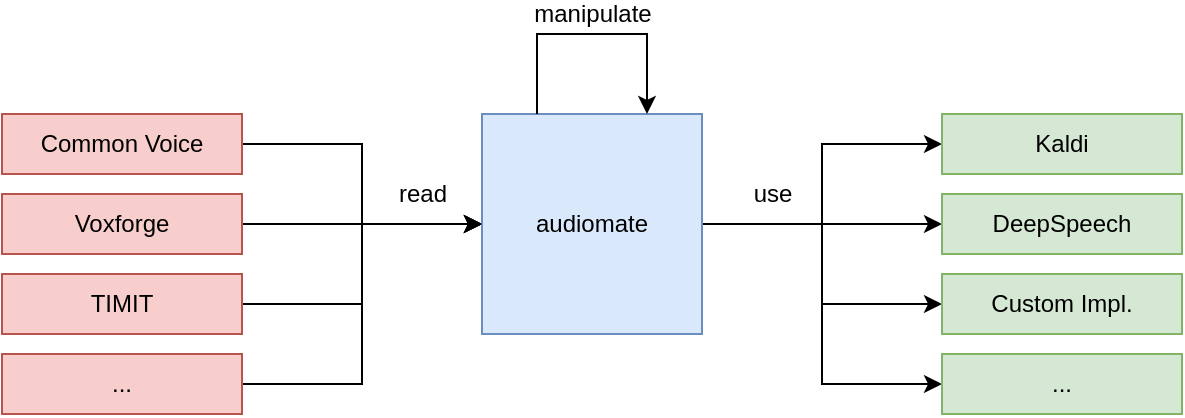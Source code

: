 <mxfile version="12.4.3" type="device" pages="1"><diagram id="gw6yxMFVPiWhwn-74F4V" name="Page-1"><mxGraphModel dx="1190" dy="1135" grid="1" gridSize="10" guides="1" tooltips="1" connect="1" arrows="1" fold="1" page="1" pageScale="1" pageWidth="827" pageHeight="1169" math="0" shadow="0"><root><mxCell id="0"/><mxCell id="1" parent="0"/><mxCell id="7U_gk9swn9x3lG1_aWA--6" style="edgeStyle=orthogonalEdgeStyle;rounded=0;orthogonalLoop=1;jettySize=auto;html=1;exitX=1;exitY=0.5;exitDx=0;exitDy=0;entryX=0;entryY=0.5;entryDx=0;entryDy=0;" edge="1" parent="1" source="7U_gk9swn9x3lG1_aWA--1" target="7U_gk9swn9x3lG1_aWA--4"><mxGeometry relative="1" as="geometry"/></mxCell><mxCell id="7U_gk9swn9x3lG1_aWA--1" value="Common Voice" style="rounded=0;whiteSpace=wrap;html=1;fillColor=#f8cecc;strokeColor=#b85450;" vertex="1" parent="1"><mxGeometry x="40" y="90" width="120" height="30" as="geometry"/></mxCell><mxCell id="7U_gk9swn9x3lG1_aWA--7" style="edgeStyle=orthogonalEdgeStyle;rounded=0;orthogonalLoop=1;jettySize=auto;html=1;exitX=1;exitY=0.5;exitDx=0;exitDy=0;entryX=0;entryY=0.5;entryDx=0;entryDy=0;" edge="1" parent="1" source="7U_gk9swn9x3lG1_aWA--2" target="7U_gk9swn9x3lG1_aWA--4"><mxGeometry relative="1" as="geometry"/></mxCell><mxCell id="7U_gk9swn9x3lG1_aWA--2" value="Voxforge" style="rounded=0;whiteSpace=wrap;html=1;fillColor=#f8cecc;strokeColor=#b85450;" vertex="1" parent="1"><mxGeometry x="40" y="130" width="120" height="30" as="geometry"/></mxCell><mxCell id="7U_gk9swn9x3lG1_aWA--8" style="edgeStyle=orthogonalEdgeStyle;rounded=0;orthogonalLoop=1;jettySize=auto;html=1;exitX=1;exitY=0.5;exitDx=0;exitDy=0;entryX=0;entryY=0.5;entryDx=0;entryDy=0;" edge="1" parent="1" source="7U_gk9swn9x3lG1_aWA--3" target="7U_gk9swn9x3lG1_aWA--4"><mxGeometry relative="1" as="geometry"><mxPoint x="280" y="140" as="targetPoint"/><Array as="points"><mxPoint x="220" y="185"/><mxPoint x="220" y="145"/></Array></mxGeometry></mxCell><mxCell id="7U_gk9swn9x3lG1_aWA--3" value="TIMIT" style="rounded=0;whiteSpace=wrap;html=1;fillColor=#f8cecc;strokeColor=#b85450;" vertex="1" parent="1"><mxGeometry x="40" y="170" width="120" height="30" as="geometry"/></mxCell><mxCell id="7U_gk9swn9x3lG1_aWA--19" style="edgeStyle=orthogonalEdgeStyle;rounded=0;orthogonalLoop=1;jettySize=auto;html=1;exitX=1;exitY=0.5;exitDx=0;exitDy=0;entryX=0;entryY=0.5;entryDx=0;entryDy=0;" edge="1" parent="1" source="7U_gk9swn9x3lG1_aWA--4" target="7U_gk9swn9x3lG1_aWA--13"><mxGeometry relative="1" as="geometry"/></mxCell><mxCell id="7U_gk9swn9x3lG1_aWA--20" style="edgeStyle=orthogonalEdgeStyle;rounded=0;orthogonalLoop=1;jettySize=auto;html=1;exitX=1;exitY=0.5;exitDx=0;exitDy=0;entryX=0;entryY=0.5;entryDx=0;entryDy=0;" edge="1" parent="1" source="7U_gk9swn9x3lG1_aWA--4" target="7U_gk9swn9x3lG1_aWA--16"><mxGeometry relative="1" as="geometry"><mxPoint x="500" y="145" as="targetPoint"/></mxGeometry></mxCell><mxCell id="7U_gk9swn9x3lG1_aWA--21" style="edgeStyle=orthogonalEdgeStyle;rounded=0;orthogonalLoop=1;jettySize=auto;html=1;exitX=1;exitY=0.5;exitDx=0;exitDy=0;entryX=0;entryY=0.5;entryDx=0;entryDy=0;" edge="1" parent="1" source="7U_gk9swn9x3lG1_aWA--4" target="7U_gk9swn9x3lG1_aWA--17"><mxGeometry relative="1" as="geometry"/></mxCell><mxCell id="7U_gk9swn9x3lG1_aWA--22" style="edgeStyle=orthogonalEdgeStyle;rounded=0;orthogonalLoop=1;jettySize=auto;html=1;exitX=1;exitY=0.5;exitDx=0;exitDy=0;entryX=0;entryY=0.5;entryDx=0;entryDy=0;" edge="1" parent="1" source="7U_gk9swn9x3lG1_aWA--4" target="7U_gk9swn9x3lG1_aWA--18"><mxGeometry relative="1" as="geometry"/></mxCell><mxCell id="7U_gk9swn9x3lG1_aWA--4" value="audiomate" style="whiteSpace=wrap;html=1;aspect=fixed;fillColor=#dae8fc;strokeColor=#6c8ebf;" vertex="1" parent="1"><mxGeometry x="280" y="90" width="110" height="110" as="geometry"/></mxCell><mxCell id="7U_gk9swn9x3lG1_aWA--9" style="edgeStyle=orthogonalEdgeStyle;rounded=0;orthogonalLoop=1;jettySize=auto;html=1;exitX=0.25;exitY=0;exitDx=0;exitDy=0;entryX=0.75;entryY=0;entryDx=0;entryDy=0;" edge="1" parent="1" source="7U_gk9swn9x3lG1_aWA--4" target="7U_gk9swn9x3lG1_aWA--4"><mxGeometry relative="1" as="geometry"><Array as="points"><mxPoint x="308" y="50"/><mxPoint x="363" y="50"/></Array></mxGeometry></mxCell><mxCell id="7U_gk9swn9x3lG1_aWA--10" value="manipulate" style="text;html=1;align=center;verticalAlign=middle;resizable=0;points=[];;labelBackgroundColor=#ffffff;" vertex="1" connectable="0" parent="7U_gk9swn9x3lG1_aWA--9"><mxGeometry x="-0.407" y="-19" relative="1" as="geometry"><mxPoint x="27" y="-29" as="offset"/></mxGeometry></mxCell><mxCell id="7U_gk9swn9x3lG1_aWA--11" value="read" style="text;html=1;align=center;verticalAlign=middle;resizable=0;points=[];;autosize=1;" vertex="1" parent="1"><mxGeometry x="230" y="120" width="40" height="20" as="geometry"/></mxCell><mxCell id="7U_gk9swn9x3lG1_aWA--13" value="Kaldi" style="rounded=0;whiteSpace=wrap;html=1;fillColor=#d5e8d4;strokeColor=#82b366;" vertex="1" parent="1"><mxGeometry x="510" y="90" width="120" height="30" as="geometry"/></mxCell><mxCell id="7U_gk9swn9x3lG1_aWA--15" style="edgeStyle=orthogonalEdgeStyle;rounded=0;orthogonalLoop=1;jettySize=auto;html=1;exitX=1;exitY=0.5;exitDx=0;exitDy=0;entryX=0;entryY=0.5;entryDx=0;entryDy=0;" edge="1" parent="1" source="7U_gk9swn9x3lG1_aWA--14" target="7U_gk9swn9x3lG1_aWA--4"><mxGeometry relative="1" as="geometry"/></mxCell><mxCell id="7U_gk9swn9x3lG1_aWA--14" value="..." style="rounded=0;whiteSpace=wrap;html=1;fillColor=#f8cecc;strokeColor=#b85450;" vertex="1" parent="1"><mxGeometry x="40" y="210" width="120" height="30" as="geometry"/></mxCell><mxCell id="7U_gk9swn9x3lG1_aWA--16" value="DeepSpeech" style="rounded=0;whiteSpace=wrap;html=1;fillColor=#d5e8d4;strokeColor=#82b366;" vertex="1" parent="1"><mxGeometry x="510" y="130" width="120" height="30" as="geometry"/></mxCell><mxCell id="7U_gk9swn9x3lG1_aWA--17" value="Custom Impl." style="rounded=0;whiteSpace=wrap;html=1;fillColor=#d5e8d4;strokeColor=#82b366;" vertex="1" parent="1"><mxGeometry x="510" y="170" width="120" height="30" as="geometry"/></mxCell><mxCell id="7U_gk9swn9x3lG1_aWA--18" value="..." style="rounded=0;whiteSpace=wrap;html=1;fillColor=#d5e8d4;strokeColor=#82b366;" vertex="1" parent="1"><mxGeometry x="510" y="210" width="120" height="30" as="geometry"/></mxCell><mxCell id="7U_gk9swn9x3lG1_aWA--23" value="use" style="text;html=1;align=center;verticalAlign=middle;resizable=0;points=[];;autosize=1;" vertex="1" parent="1"><mxGeometry x="410" y="120" width="30" height="20" as="geometry"/></mxCell></root></mxGraphModel></diagram></mxfile>
